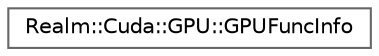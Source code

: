 digraph "Graphical Class Hierarchy"
{
 // LATEX_PDF_SIZE
  bgcolor="transparent";
  edge [fontname=Helvetica,fontsize=10,labelfontname=Helvetica,labelfontsize=10];
  node [fontname=Helvetica,fontsize=10,shape=box,height=0.2,width=0.4];
  rankdir="LR";
  Node0 [id="Node000000",label="Realm::Cuda::GPU::GPUFuncInfo",height=0.2,width=0.4,color="grey40", fillcolor="white", style="filled",URL="$structRealm_1_1Cuda_1_1GPU_1_1GPUFuncInfo.html",tooltip=" "];
}
